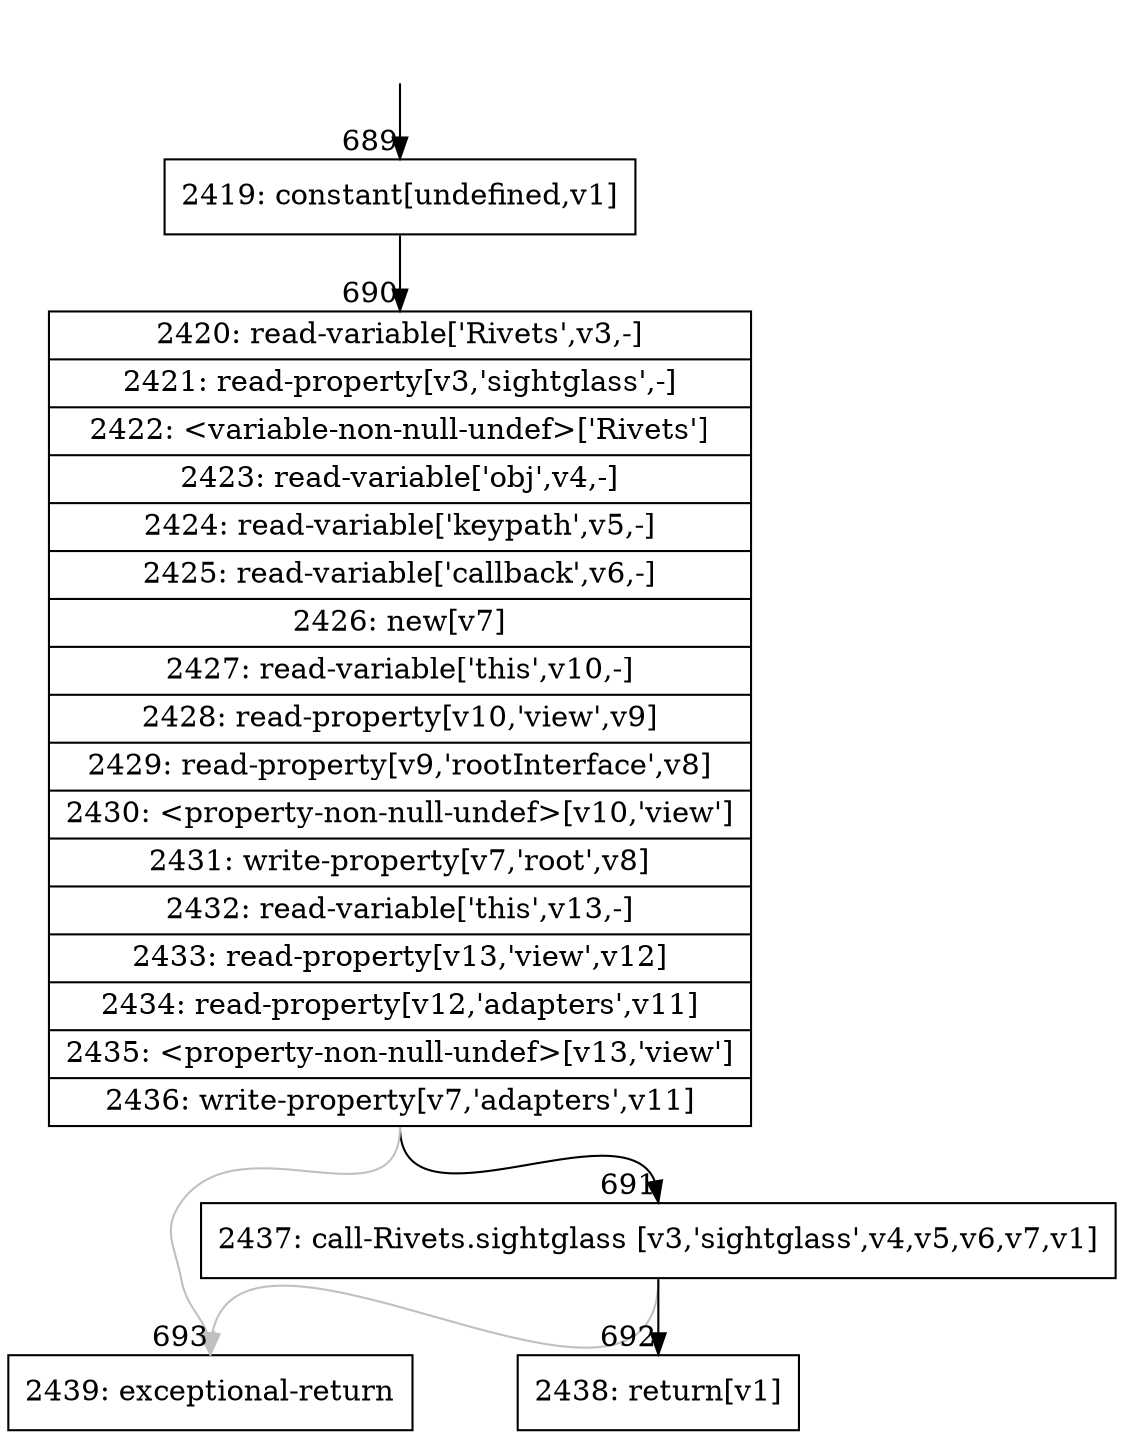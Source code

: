 digraph {
rankdir="TD"
BB_entry50[shape=none,label=""];
BB_entry50 -> BB689 [tailport=s, headport=n, headlabel="    689"]
BB689 [shape=record label="{2419: constant[undefined,v1]}" ] 
BB689 -> BB690 [tailport=s, headport=n, headlabel="      690"]
BB690 [shape=record label="{2420: read-variable['Rivets',v3,-]|2421: read-property[v3,'sightglass',-]|2422: \<variable-non-null-undef\>['Rivets']|2423: read-variable['obj',v4,-]|2424: read-variable['keypath',v5,-]|2425: read-variable['callback',v6,-]|2426: new[v7]|2427: read-variable['this',v10,-]|2428: read-property[v10,'view',v9]|2429: read-property[v9,'rootInterface',v8]|2430: \<property-non-null-undef\>[v10,'view']|2431: write-property[v7,'root',v8]|2432: read-variable['this',v13,-]|2433: read-property[v13,'view',v12]|2434: read-property[v12,'adapters',v11]|2435: \<property-non-null-undef\>[v13,'view']|2436: write-property[v7,'adapters',v11]}" ] 
BB690 -> BB691 [tailport=s, headport=n, headlabel="      691"]
BB690 -> BB693 [tailport=s, headport=n, color=gray, headlabel="      693"]
BB691 [shape=record label="{2437: call-Rivets.sightglass [v3,'sightglass',v4,v5,v6,v7,v1]}" ] 
BB691 -> BB692 [tailport=s, headport=n, headlabel="      692"]
BB691 -> BB693 [tailport=s, headport=n, color=gray]
BB692 [shape=record label="{2438: return[v1]}" ] 
BB693 [shape=record label="{2439: exceptional-return}" ] 
//#$~ 579
}
